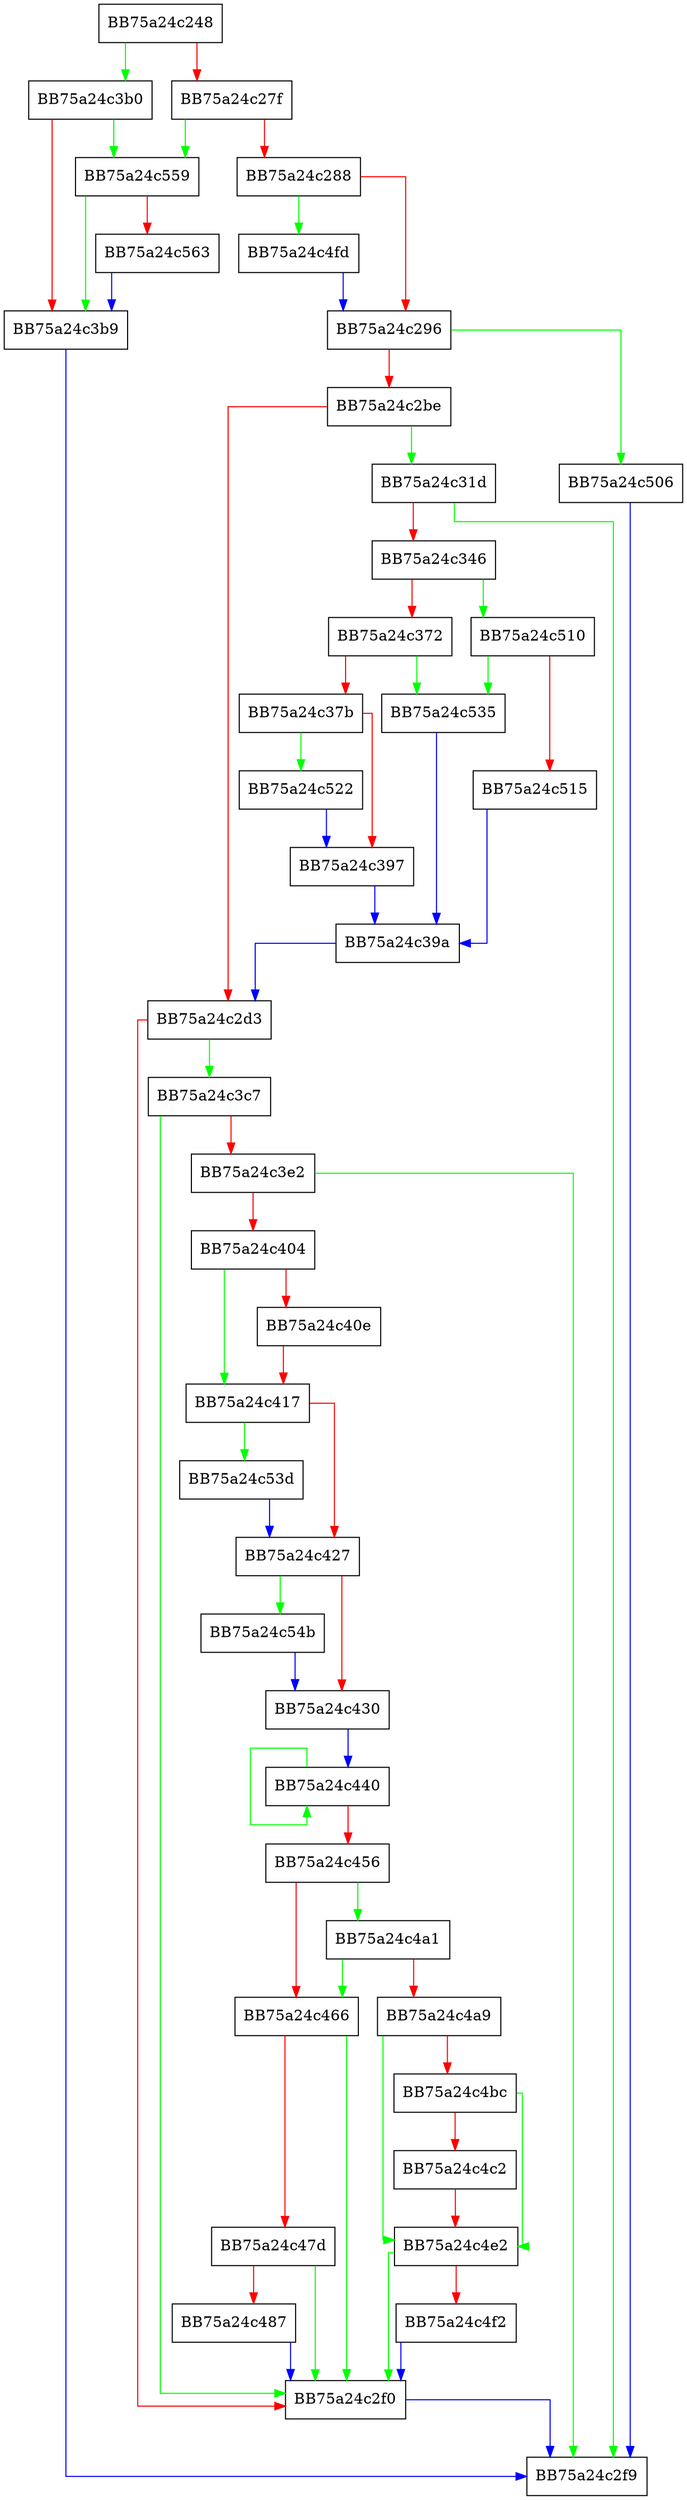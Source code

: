 digraph NextHeaderOffset {
  node [shape="box"];
  graph [splines=ortho];
  BB75a24c248 -> BB75a24c3b0 [color="green"];
  BB75a24c248 -> BB75a24c27f [color="red"];
  BB75a24c27f -> BB75a24c559 [color="green"];
  BB75a24c27f -> BB75a24c288 [color="red"];
  BB75a24c288 -> BB75a24c4fd [color="green"];
  BB75a24c288 -> BB75a24c296 [color="red"];
  BB75a24c296 -> BB75a24c506 [color="green"];
  BB75a24c296 -> BB75a24c2be [color="red"];
  BB75a24c2be -> BB75a24c31d [color="green"];
  BB75a24c2be -> BB75a24c2d3 [color="red"];
  BB75a24c2d3 -> BB75a24c3c7 [color="green"];
  BB75a24c2d3 -> BB75a24c2f0 [color="red"];
  BB75a24c2f0 -> BB75a24c2f9 [color="blue"];
  BB75a24c31d -> BB75a24c2f9 [color="green"];
  BB75a24c31d -> BB75a24c346 [color="red"];
  BB75a24c346 -> BB75a24c510 [color="green"];
  BB75a24c346 -> BB75a24c372 [color="red"];
  BB75a24c372 -> BB75a24c535 [color="green"];
  BB75a24c372 -> BB75a24c37b [color="red"];
  BB75a24c37b -> BB75a24c522 [color="green"];
  BB75a24c37b -> BB75a24c397 [color="red"];
  BB75a24c397 -> BB75a24c39a [color="blue"];
  BB75a24c39a -> BB75a24c2d3 [color="blue"];
  BB75a24c3b0 -> BB75a24c559 [color="green"];
  BB75a24c3b0 -> BB75a24c3b9 [color="red"];
  BB75a24c3b9 -> BB75a24c2f9 [color="blue"];
  BB75a24c3c7 -> BB75a24c2f0 [color="green"];
  BB75a24c3c7 -> BB75a24c3e2 [color="red"];
  BB75a24c3e2 -> BB75a24c2f9 [color="green"];
  BB75a24c3e2 -> BB75a24c404 [color="red"];
  BB75a24c404 -> BB75a24c417 [color="green"];
  BB75a24c404 -> BB75a24c40e [color="red"];
  BB75a24c40e -> BB75a24c417 [color="red"];
  BB75a24c417 -> BB75a24c53d [color="green"];
  BB75a24c417 -> BB75a24c427 [color="red"];
  BB75a24c427 -> BB75a24c54b [color="green"];
  BB75a24c427 -> BB75a24c430 [color="red"];
  BB75a24c430 -> BB75a24c440 [color="blue"];
  BB75a24c440 -> BB75a24c440 [color="green"];
  BB75a24c440 -> BB75a24c456 [color="red"];
  BB75a24c456 -> BB75a24c4a1 [color="green"];
  BB75a24c456 -> BB75a24c466 [color="red"];
  BB75a24c466 -> BB75a24c2f0 [color="green"];
  BB75a24c466 -> BB75a24c47d [color="red"];
  BB75a24c47d -> BB75a24c2f0 [color="green"];
  BB75a24c47d -> BB75a24c487 [color="red"];
  BB75a24c487 -> BB75a24c2f0 [color="blue"];
  BB75a24c4a1 -> BB75a24c466 [color="green"];
  BB75a24c4a1 -> BB75a24c4a9 [color="red"];
  BB75a24c4a9 -> BB75a24c4e2 [color="green"];
  BB75a24c4a9 -> BB75a24c4bc [color="red"];
  BB75a24c4bc -> BB75a24c4e2 [color="green"];
  BB75a24c4bc -> BB75a24c4c2 [color="red"];
  BB75a24c4c2 -> BB75a24c4e2 [color="red"];
  BB75a24c4e2 -> BB75a24c2f0 [color="green"];
  BB75a24c4e2 -> BB75a24c4f2 [color="red"];
  BB75a24c4f2 -> BB75a24c2f0 [color="blue"];
  BB75a24c4fd -> BB75a24c296 [color="blue"];
  BB75a24c506 -> BB75a24c2f9 [color="blue"];
  BB75a24c510 -> BB75a24c535 [color="green"];
  BB75a24c510 -> BB75a24c515 [color="red"];
  BB75a24c515 -> BB75a24c39a [color="blue"];
  BB75a24c522 -> BB75a24c397 [color="blue"];
  BB75a24c535 -> BB75a24c39a [color="blue"];
  BB75a24c53d -> BB75a24c427 [color="blue"];
  BB75a24c54b -> BB75a24c430 [color="blue"];
  BB75a24c559 -> BB75a24c3b9 [color="green"];
  BB75a24c559 -> BB75a24c563 [color="red"];
  BB75a24c563 -> BB75a24c3b9 [color="blue"];
}